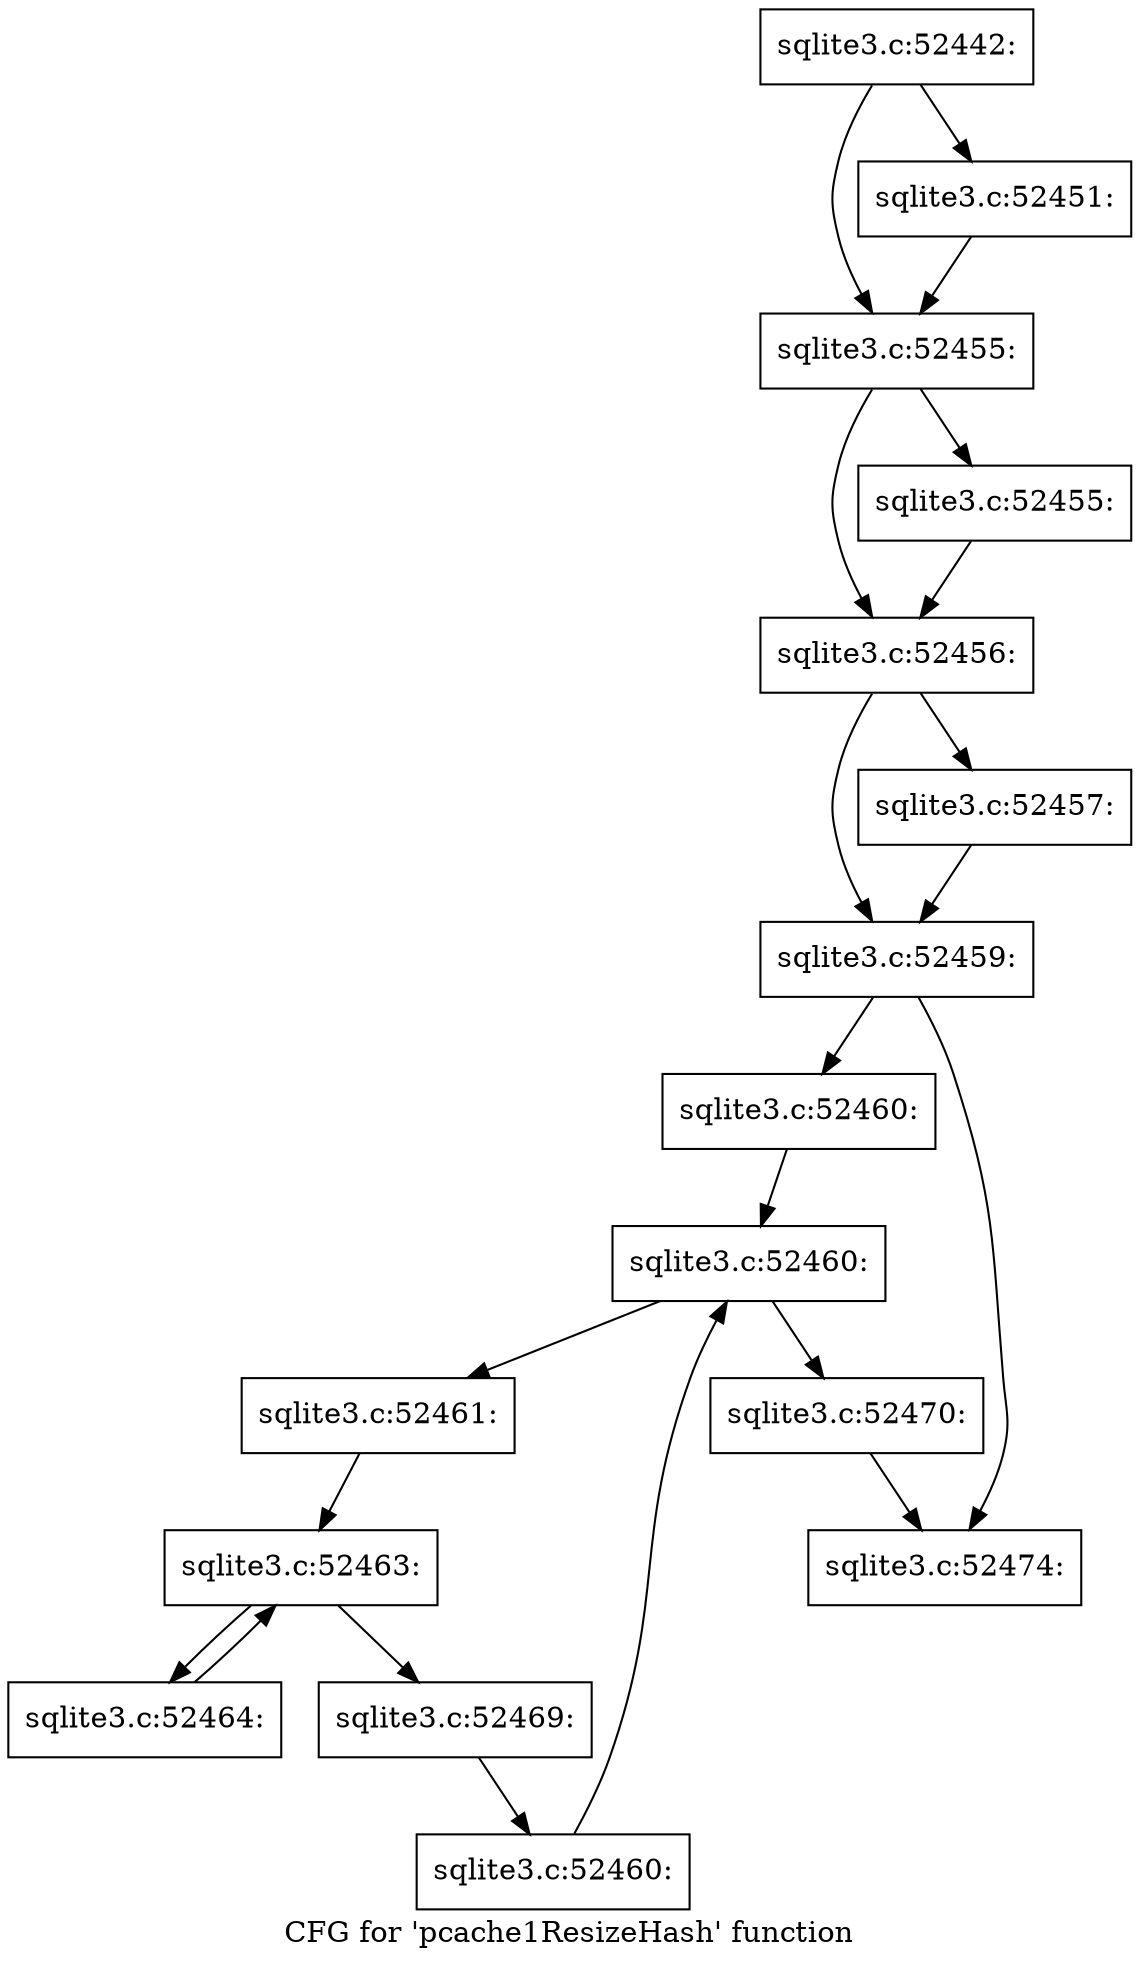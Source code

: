 digraph "CFG for 'pcache1ResizeHash' function" {
	label="CFG for 'pcache1ResizeHash' function";

	Node0x55c0fa939210 [shape=record,label="{sqlite3.c:52442:}"];
	Node0x55c0fa939210 -> Node0x55c0fa942dc0;
	Node0x55c0fa939210 -> Node0x55c0fa942e10;
	Node0x55c0fa942dc0 [shape=record,label="{sqlite3.c:52451:}"];
	Node0x55c0fa942dc0 -> Node0x55c0fa942e10;
	Node0x55c0fa942e10 [shape=record,label="{sqlite3.c:52455:}"];
	Node0x55c0fa942e10 -> Node0x55c0fa943400;
	Node0x55c0fa942e10 -> Node0x55c0fa943450;
	Node0x55c0fa943400 [shape=record,label="{sqlite3.c:52455:}"];
	Node0x55c0fa943400 -> Node0x55c0fa943450;
	Node0x55c0fa943450 [shape=record,label="{sqlite3.c:52456:}"];
	Node0x55c0fa943450 -> Node0x55c0fa943f00;
	Node0x55c0fa943450 -> Node0x55c0fa943f50;
	Node0x55c0fa943f00 [shape=record,label="{sqlite3.c:52457:}"];
	Node0x55c0fa943f00 -> Node0x55c0fa943f50;
	Node0x55c0fa943f50 [shape=record,label="{sqlite3.c:52459:}"];
	Node0x55c0fa943f50 -> Node0x55c0fa9445d0;
	Node0x55c0fa943f50 -> Node0x55c0fa944620;
	Node0x55c0fa9445d0 [shape=record,label="{sqlite3.c:52460:}"];
	Node0x55c0fa9445d0 -> Node0x55c0fa944aa0;
	Node0x55c0fa944aa0 [shape=record,label="{sqlite3.c:52460:}"];
	Node0x55c0fa944aa0 -> Node0x55c0fa944cc0;
	Node0x55c0fa944aa0 -> Node0x55c0fa9448f0;
	Node0x55c0fa944cc0 [shape=record,label="{sqlite3.c:52461:}"];
	Node0x55c0fa944cc0 -> Node0x55c0fa945c50;
	Node0x55c0fa945c50 [shape=record,label="{sqlite3.c:52463:}"];
	Node0x55c0fa945c50 -> Node0x55c0fa946120;
	Node0x55c0fa945c50 -> Node0x55c0fa945db0;
	Node0x55c0fa946120 [shape=record,label="{sqlite3.c:52464:}"];
	Node0x55c0fa946120 -> Node0x55c0fa945c50;
	Node0x55c0fa945db0 [shape=record,label="{sqlite3.c:52469:}"];
	Node0x55c0fa945db0 -> Node0x55c0fa944c30;
	Node0x55c0fa944c30 [shape=record,label="{sqlite3.c:52460:}"];
	Node0x55c0fa944c30 -> Node0x55c0fa944aa0;
	Node0x55c0fa9448f0 [shape=record,label="{sqlite3.c:52470:}"];
	Node0x55c0fa9448f0 -> Node0x55c0fa944620;
	Node0x55c0fa944620 [shape=record,label="{sqlite3.c:52474:}"];
}
